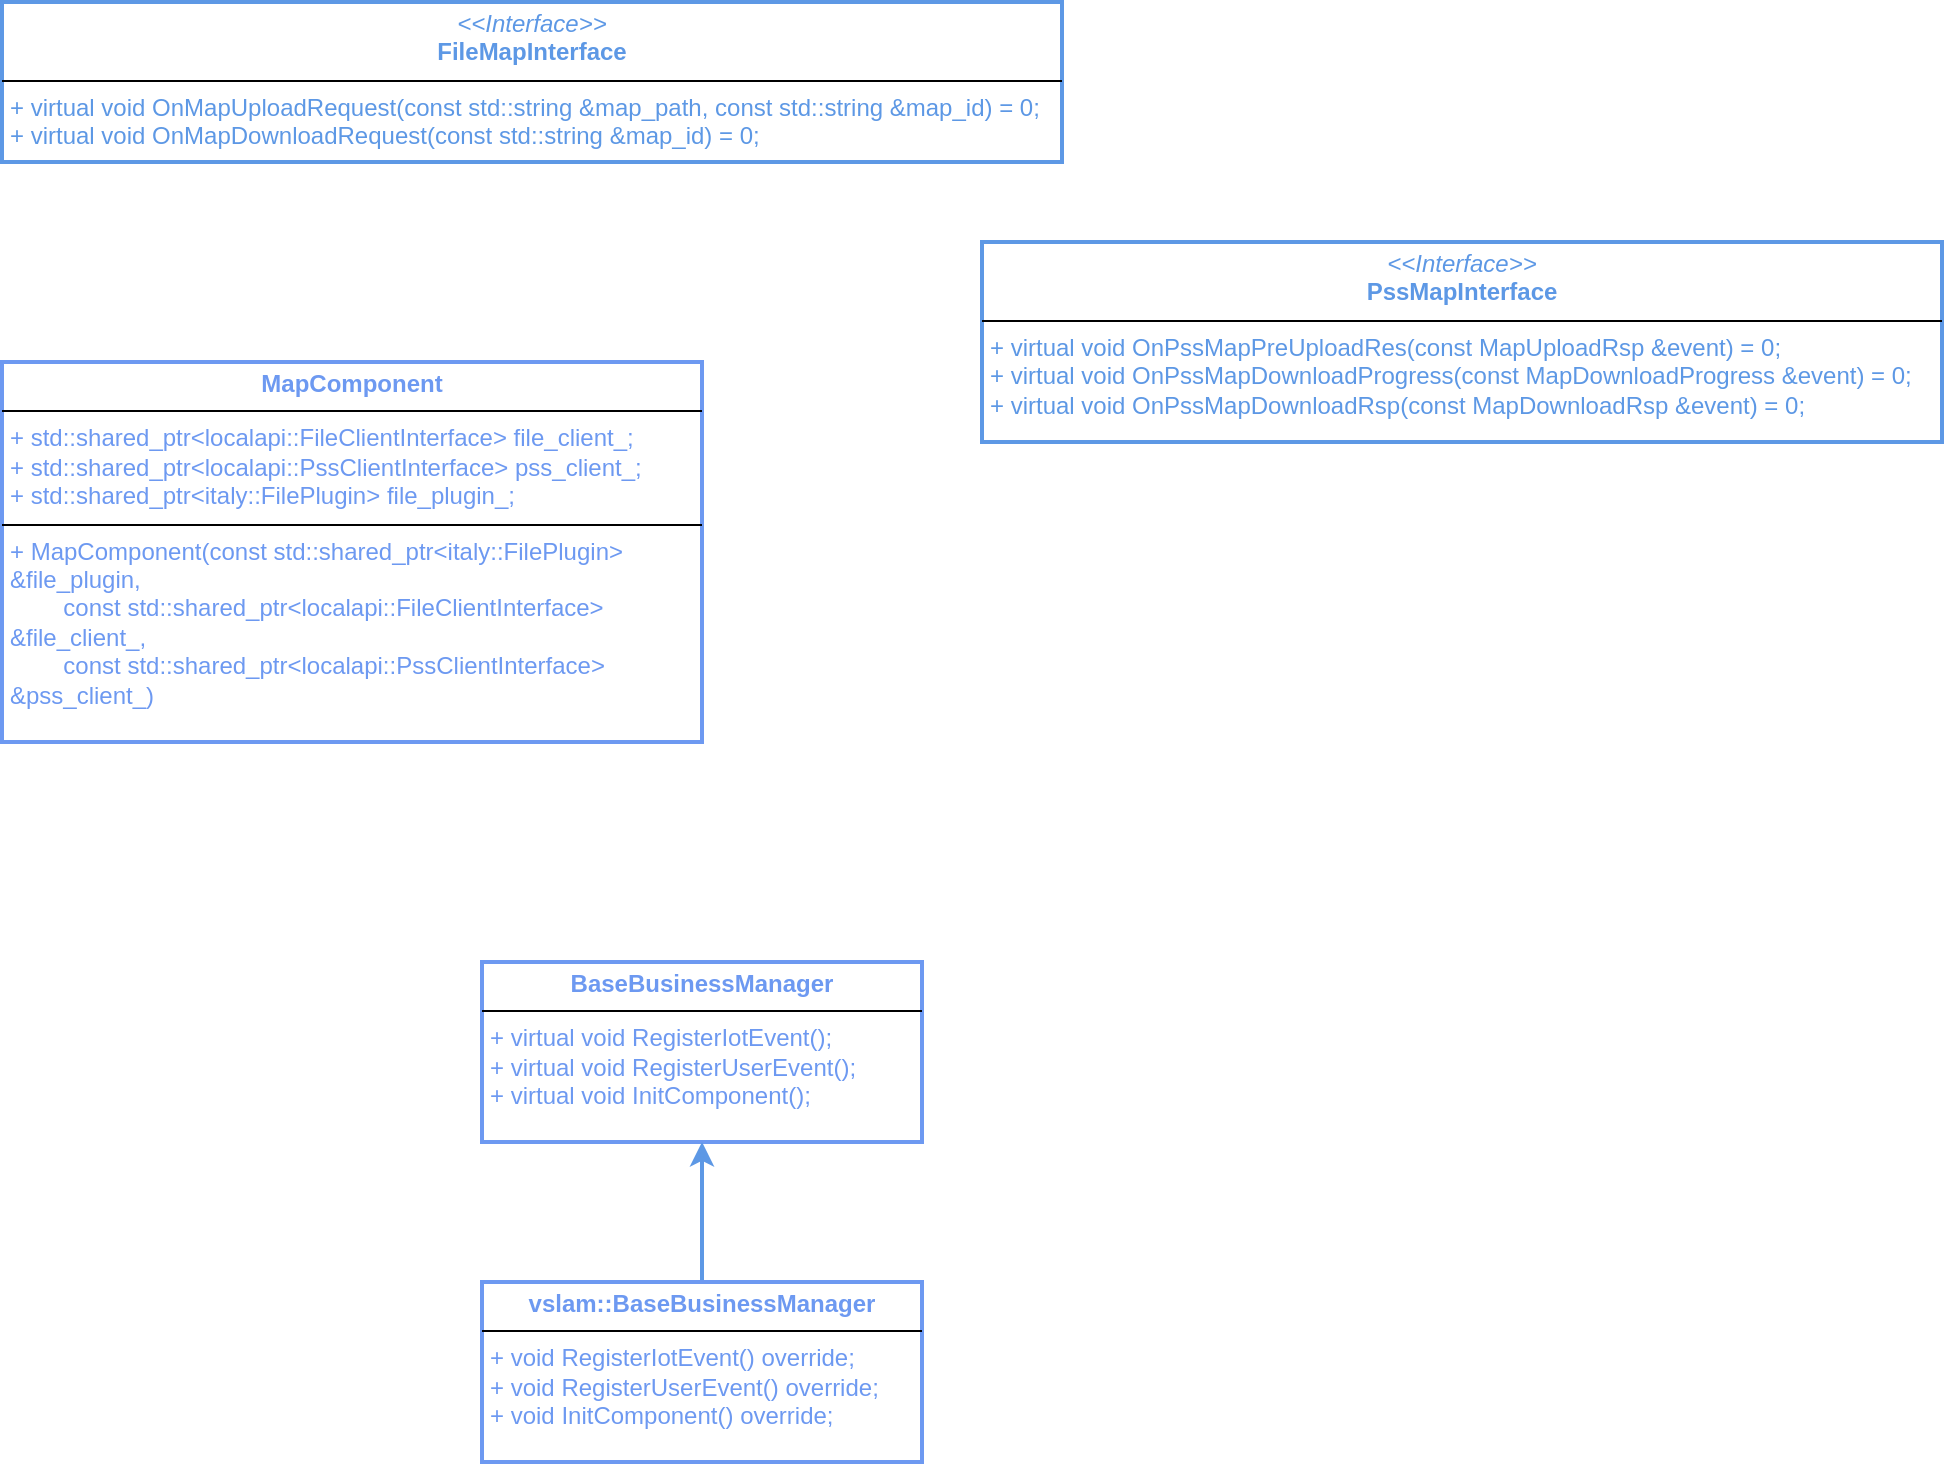 <mxfile version="24.5.5" type="github">
  <diagram name="Page-1" id="ImEaFmYQ5zJY1poJw8Bu">
    <mxGraphModel dx="1369" dy="774" grid="1" gridSize="10" guides="1" tooltips="1" connect="1" arrows="1" fold="1" page="1" pageScale="1" pageWidth="980" pageHeight="1390" math="0" shadow="0">
      <root>
        <mxCell id="0" />
        <mxCell id="1" parent="0" />
        <mxCell id="YQUo1nQwl-PaX3Mjk4ue-1" value="&lt;p style=&quot;margin:0px;margin-top:4px;text-align:center;&quot;&gt;&lt;font color=&quot;#5d98e5&quot;&gt;&lt;i&gt;&amp;lt;&amp;lt;Interface&amp;gt;&amp;gt;&lt;/i&gt;&lt;br&gt;&lt;b&gt;FileMapInterface&lt;/b&gt;&lt;/font&gt;&lt;/p&gt;&lt;hr size=&quot;1&quot; style=&quot;border-style:solid;&quot;&gt;&lt;p style=&quot;margin:0px;margin-left:4px;&quot;&gt;&lt;font color=&quot;#5d98e5&quot;&gt;+ virtual void OnMapUploadRequest(const std::string &amp;amp;map_path, const std::string &amp;amp;map_id) = 0;&lt;br&gt;+ virtual void OnMapDownloadRequest(const std::string &amp;amp;map_id) = 0;&lt;/font&gt;&lt;/p&gt;" style="verticalAlign=top;align=left;overflow=fill;html=1;whiteSpace=wrap;strokeColor=#5D98E5;strokeWidth=2;" vertex="1" parent="1">
          <mxGeometry x="70" y="310" width="530" height="80" as="geometry" />
        </mxCell>
        <mxCell id="YQUo1nQwl-PaX3Mjk4ue-2" value="&lt;p style=&quot;margin:0px;margin-top:4px;text-align:center;&quot;&gt;&lt;b&gt;&lt;font color=&quot;#6d99f1&quot;&gt;MapComponent&lt;/font&gt;&lt;/b&gt;&lt;/p&gt;&lt;hr size=&quot;1&quot; style=&quot;border-style:solid;&quot;&gt;&lt;p style=&quot;margin:0px;margin-left:4px;&quot;&gt;&lt;font color=&quot;#6d99f1&quot;&gt;+ std::shared_ptr&amp;lt;localapi::FileClientInterface&amp;gt; file_client_;&lt;/font&gt;&lt;/p&gt;&lt;p style=&quot;margin:0px;margin-left:4px;&quot;&gt;&lt;font color=&quot;#6d99f1&quot;&gt;+ std::shared_ptr&amp;lt;localapi::PssClientInterface&amp;gt; pss_client_;&lt;/font&gt;&lt;/p&gt;&lt;p style=&quot;margin:0px;margin-left:4px;&quot;&gt;&lt;font color=&quot;#6d99f1&quot;&gt;+ std::shared_ptr&amp;lt;italy::FilePlugin&amp;gt; file_plugin_;&lt;/font&gt;&lt;/p&gt;&lt;hr size=&quot;1&quot; style=&quot;border-style:solid;&quot;&gt;&lt;p style=&quot;margin:0px;margin-left:4px;&quot;&gt;&lt;font color=&quot;#6d99f1&quot;&gt;+ MapComponent(const std::shared_ptr&amp;lt;italy::FilePlugin&amp;gt; &amp;amp;file_plugin,&lt;/font&gt;&lt;/p&gt;&lt;p style=&quot;margin:0px;margin-left:4px;&quot;&gt;&lt;font color=&quot;#6d99f1&quot;&gt;&amp;nbsp; &amp;nbsp; &amp;nbsp; &amp;nbsp; const std::shared_ptr&amp;lt;localapi::FileClientInterface&amp;gt; &amp;amp;file_client_,&lt;/font&gt;&lt;/p&gt;&lt;p style=&quot;margin:0px;margin-left:4px;&quot;&gt;&lt;font color=&quot;#6d99f1&quot;&gt;&amp;nbsp; &amp;nbsp; &amp;nbsp; &amp;nbsp; const std::shared_ptr&amp;lt;localapi::PssClientInterface&amp;gt; &amp;amp;pss_client_)&lt;/font&gt;&lt;/p&gt;" style="verticalAlign=top;align=left;overflow=fill;html=1;whiteSpace=wrap;strokeColor=#6D99F1;strokeWidth=2;" vertex="1" parent="1">
          <mxGeometry x="70" y="490" width="350" height="190" as="geometry" />
        </mxCell>
        <mxCell id="YQUo1nQwl-PaX3Mjk4ue-3" value="&lt;p style=&quot;margin:0px;margin-top:4px;text-align:center;&quot;&gt;&lt;font color=&quot;#5d98e5&quot;&gt;&lt;i&gt;&amp;lt;&amp;lt;Interface&amp;gt;&amp;gt;&lt;/i&gt;&lt;br&gt;&lt;b&gt;PssMapInterface&lt;/b&gt;&lt;/font&gt;&lt;/p&gt;&lt;hr size=&quot;1&quot; style=&quot;border-style:solid;&quot;&gt;&lt;p style=&quot;margin:0px;margin-left:4px;&quot;&gt;&lt;font color=&quot;#5d98e5&quot;&gt;+ virtual void OnPssMapPreUploadRes(const MapUploadRsp &amp;amp;event) = 0;&lt;br&gt;+ virtual void OnPssMapDownloadProgress(const MapDownloadProgress &amp;amp;event) = 0;&lt;/font&gt;&lt;/p&gt;&lt;p style=&quot;margin:0px;margin-left:4px;&quot;&gt;&lt;font color=&quot;#5d98e5&quot;&gt;+ virtual void OnPssMapDownloadRsp(const MapDownloadRsp &amp;amp;event) = 0;&lt;/font&gt;&lt;/p&gt;" style="verticalAlign=top;align=left;overflow=fill;html=1;whiteSpace=wrap;strokeColor=#5D98E5;strokeWidth=2;" vertex="1" parent="1">
          <mxGeometry x="560" y="430" width="480" height="100" as="geometry" />
        </mxCell>
        <mxCell id="YQUo1nQwl-PaX3Mjk4ue-4" value="&lt;p style=&quot;margin:0px;margin-top:4px;text-align:center;&quot;&gt;&lt;b&gt;&lt;font color=&quot;#6d99f1&quot;&gt;BaseBusinessManager&lt;/font&gt;&lt;/b&gt;&lt;/p&gt;&lt;hr size=&quot;1&quot; style=&quot;border-style:solid;&quot;&gt;&lt;p style=&quot;margin:0px;margin-left:4px;&quot;&gt;&lt;font color=&quot;#6d99f1&quot;&gt;+ virtual void RegisterIotEvent();&lt;/font&gt;&lt;/p&gt;&lt;p style=&quot;margin:0px;margin-left:4px;&quot;&gt;&lt;font color=&quot;#6d99f1&quot;&gt;+ virtual void RegisterUserEvent();&lt;/font&gt;&lt;/p&gt;&lt;p style=&quot;margin:0px;margin-left:4px;&quot;&gt;&lt;font color=&quot;#6d99f1&quot;&gt;+ virtual void InitComponent();&lt;/font&gt;&lt;/p&gt;" style="verticalAlign=top;align=left;overflow=fill;html=1;whiteSpace=wrap;strokeColor=#6D99F1;strokeWidth=2;" vertex="1" parent="1">
          <mxGeometry x="310" y="790" width="220" height="90" as="geometry" />
        </mxCell>
        <mxCell id="YQUo1nQwl-PaX3Mjk4ue-6" style="edgeStyle=orthogonalEdgeStyle;rounded=0;orthogonalLoop=1;jettySize=auto;html=1;entryX=0.5;entryY=1;entryDx=0;entryDy=0;strokeColor=#5D98E5;strokeWidth=2;" edge="1" parent="1" source="YQUo1nQwl-PaX3Mjk4ue-5" target="YQUo1nQwl-PaX3Mjk4ue-4">
          <mxGeometry relative="1" as="geometry" />
        </mxCell>
        <mxCell id="YQUo1nQwl-PaX3Mjk4ue-5" value="&lt;p style=&quot;margin:0px;margin-top:4px;text-align:center;&quot;&gt;&lt;b&gt;&lt;font color=&quot;#6d99f1&quot;&gt;vslam::BaseBusinessManager&lt;/font&gt;&lt;/b&gt;&lt;/p&gt;&lt;hr size=&quot;1&quot; style=&quot;border-style:solid;&quot;&gt;&lt;p style=&quot;margin:0px;margin-left:4px;&quot;&gt;&lt;font color=&quot;#6d99f1&quot;&gt;+ void RegisterIotEvent() override;&lt;/font&gt;&lt;/p&gt;&lt;p style=&quot;margin:0px;margin-left:4px;&quot;&gt;&lt;font color=&quot;#6d99f1&quot;&gt;+ void RegisterUserEvent() override;&lt;/font&gt;&lt;/p&gt;&lt;p style=&quot;margin:0px;margin-left:4px;&quot;&gt;&lt;font color=&quot;#6d99f1&quot;&gt;+ void InitComponent() override;&lt;/font&gt;&lt;/p&gt;" style="verticalAlign=top;align=left;overflow=fill;html=1;whiteSpace=wrap;strokeColor=#6D99F1;strokeWidth=2;" vertex="1" parent="1">
          <mxGeometry x="310" y="950" width="220" height="90" as="geometry" />
        </mxCell>
      </root>
    </mxGraphModel>
  </diagram>
</mxfile>
